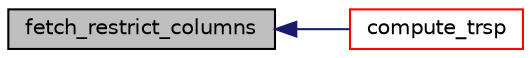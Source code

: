 digraph "fetch_restrict_columns"
{
  edge [fontname="Helvetica",fontsize="10",labelfontname="Helvetica",labelfontsize="10"];
  node [fontname="Helvetica",fontsize="10",shape=record];
  rankdir="LR";
  Node36 [label="fetch_restrict_columns",height=0.2,width=0.4,color="black", fillcolor="grey75", style="filled", fontcolor="black"];
  Node36 -> Node37 [dir="back",color="midnightblue",fontsize="10",style="solid",fontname="Helvetica"];
  Node37 [label="compute_trsp",height=0.2,width=0.4,color="red", fillcolor="white", style="filled",URL="$trsp_8c.html#af22a27dfd9329f65ede022007d5d2413"];
}
